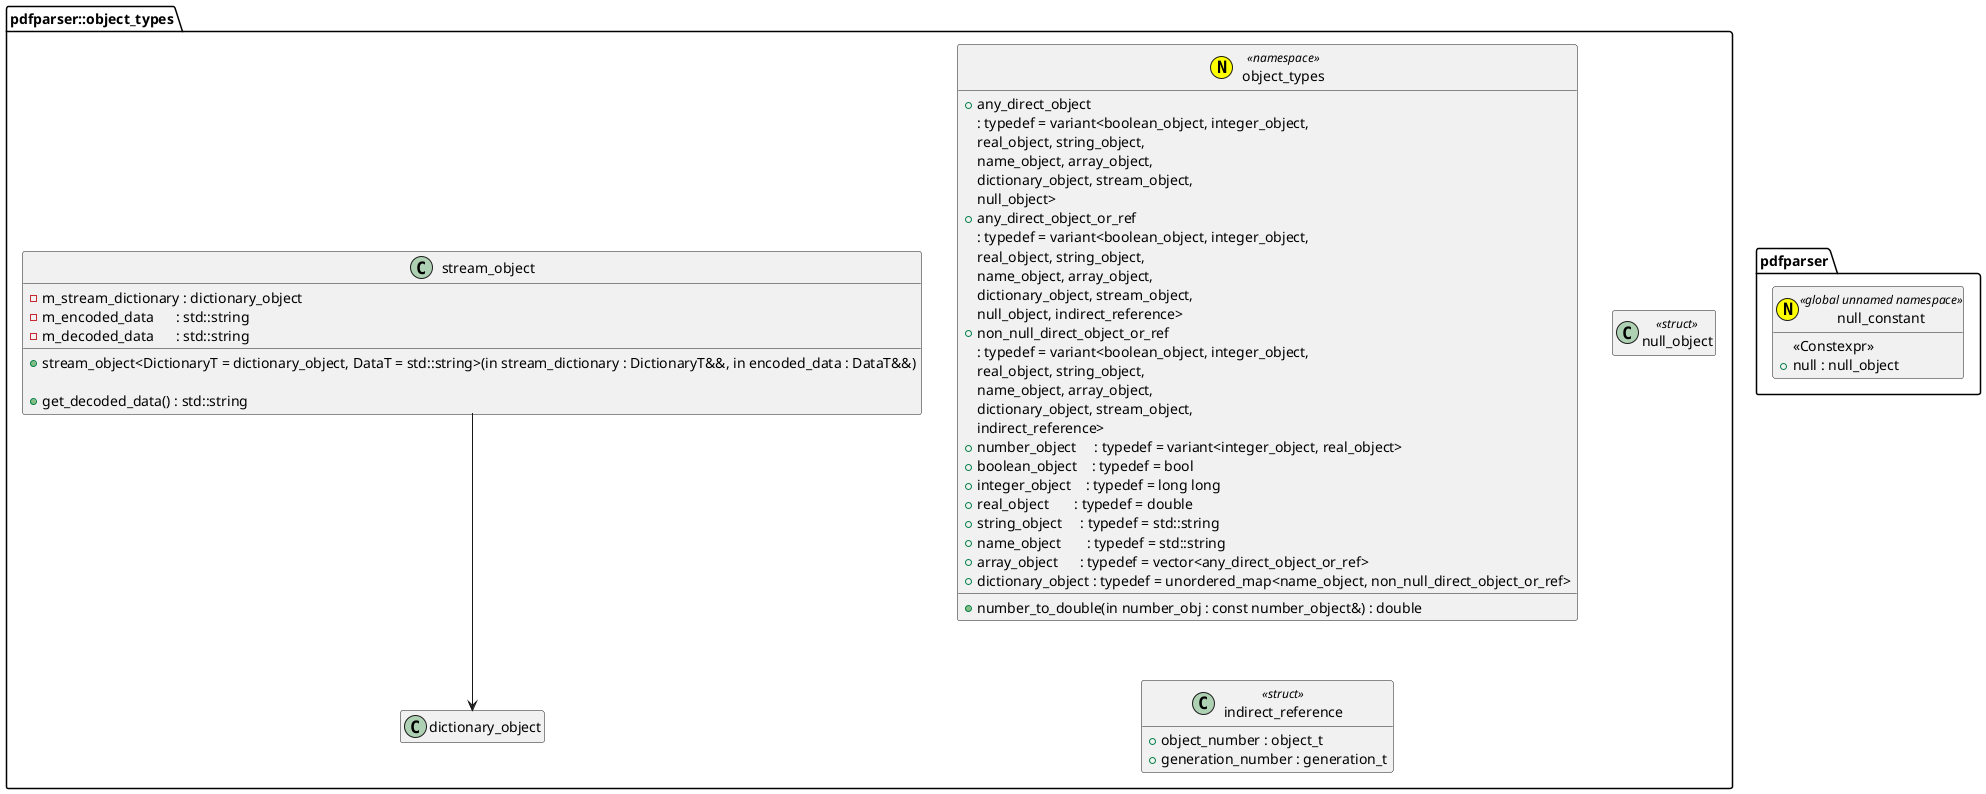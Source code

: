 @startuml object_types
hide empty members
namespace pdfparser {
annotation null_constant <<(N, yellow) global unnamed namespace>> {
	<<Constexpr>>
	+null : null_object
}
}
namespace pdfparser::object_types {
annotation object_types <<(N, yellow) namespace>> {
	+any_direct_object
	 : typedef = variant<boolean_object, integer_object,
	                     real_object, string_object,
	                     name_object, array_object,
	                     dictionary_object, stream_object,
	                     null_object>
	+any_direct_object_or_ref
	 : typedef = variant<boolean_object, integer_object,
	                     real_object, string_object,
	                     name_object, array_object,
	                     dictionary_object, stream_object,
	                     null_object, indirect_reference>
	+non_null_direct_object_or_ref
	 : typedef = variant<boolean_object, integer_object,
	                     real_object, string_object,
	                     name_object, array_object,
	                     dictionary_object, stream_object,
	                     indirect_reference>
	+number_object     : typedef = variant<integer_object, real_object>
	+number_to_double(in number_obj : const number_object&) : double
	+boolean_object    : typedef = bool
	+integer_object    : typedef = long long
	+real_object       : typedef = double
	+string_object     : typedef = std::string
	+name_object       : typedef = std::string
	+array_object      : typedef = vector<any_direct_object_or_ref>
	+dictionary_object : typedef = unordered_map<name_object, non_null_direct_object_or_ref>
}
class null_object<<struct>>  {}

class stream_object {
	-m_stream_dictionary : dictionary_object
	-m_encoded_data      : std::string
	-m_decoded_data      : std::string

	+stream_object<DictionaryT = dictionary_object, DataT = std::string>(in stream_dictionary : DictionaryT&&, in encoded_data : DataT&&)

	+get_decoded_data() : std::string
}
stream_object --> dictionary_object

class indirect_reference<<struct>> {
	+object_number : object_t
	+generation_number : generation_t
}
}
@enduml

